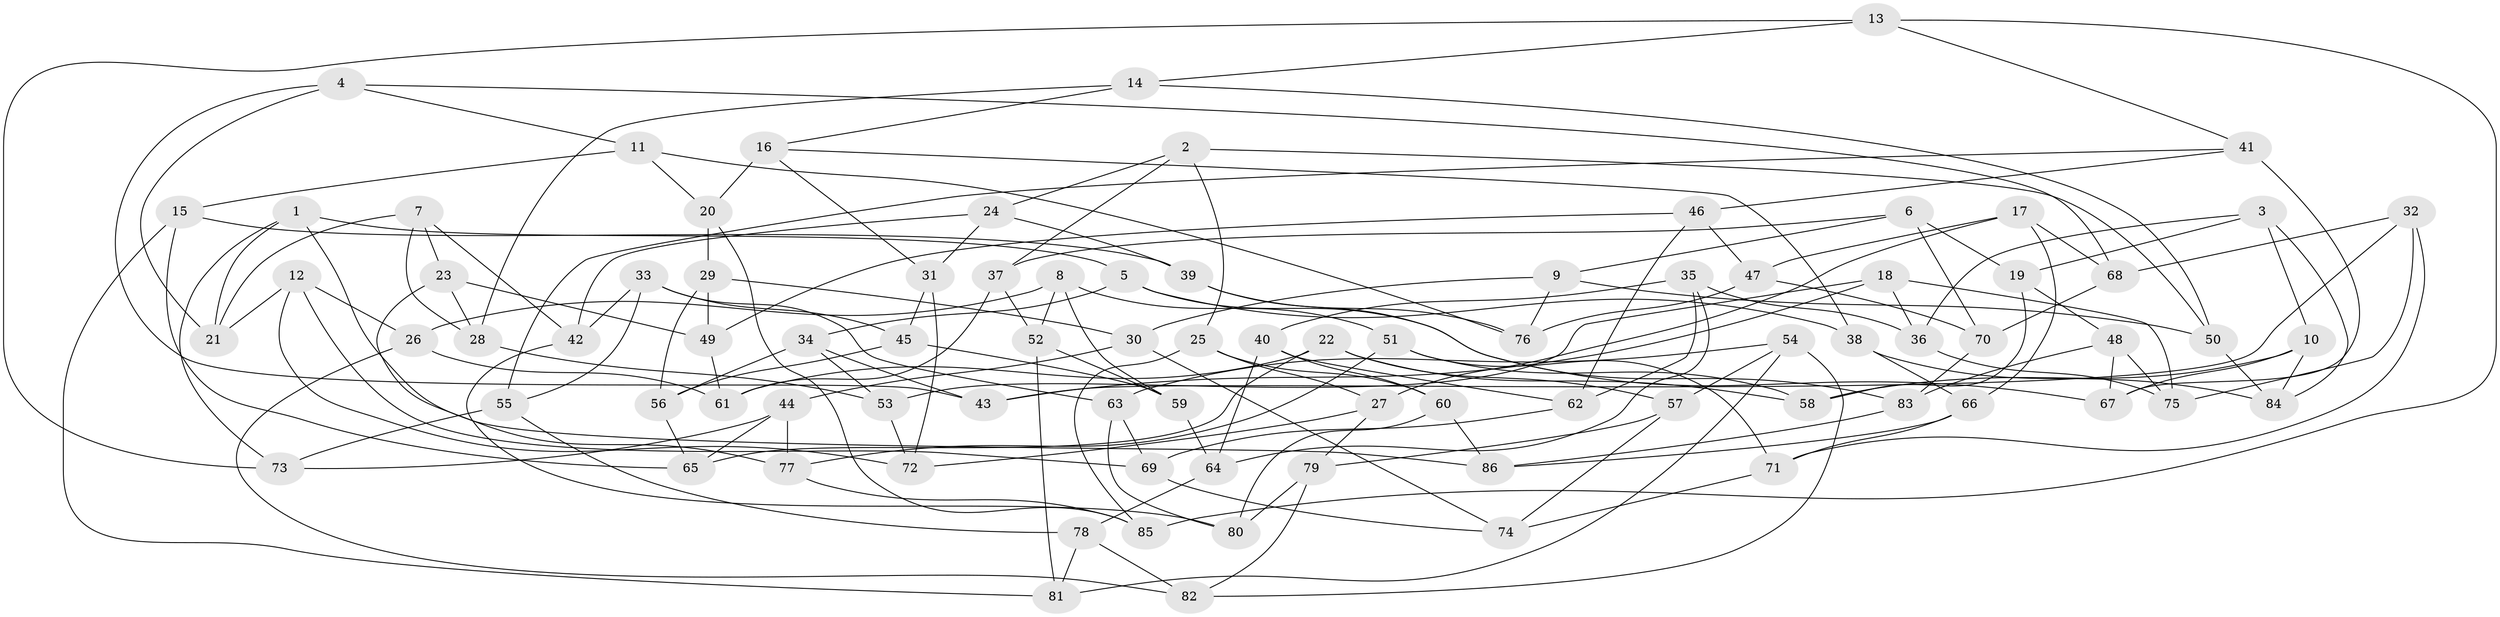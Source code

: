 // coarse degree distribution, {4: 0.8387096774193549, 9: 0.03225806451612903, 7: 0.016129032258064516, 8: 0.016129032258064516, 3: 0.04838709677419355, 11: 0.03225806451612903, 10: 0.016129032258064516}
// Generated by graph-tools (version 1.1) at 2025/53/03/04/25 22:53:46]
// undirected, 86 vertices, 172 edges
graph export_dot {
  node [color=gray90,style=filled];
  1;
  2;
  3;
  4;
  5;
  6;
  7;
  8;
  9;
  10;
  11;
  12;
  13;
  14;
  15;
  16;
  17;
  18;
  19;
  20;
  21;
  22;
  23;
  24;
  25;
  26;
  27;
  28;
  29;
  30;
  31;
  32;
  33;
  34;
  35;
  36;
  37;
  38;
  39;
  40;
  41;
  42;
  43;
  44;
  45;
  46;
  47;
  48;
  49;
  50;
  51;
  52;
  53;
  54;
  55;
  56;
  57;
  58;
  59;
  60;
  61;
  62;
  63;
  64;
  65;
  66;
  67;
  68;
  69;
  70;
  71;
  72;
  73;
  74;
  75;
  76;
  77;
  78;
  79;
  80;
  81;
  82;
  83;
  84;
  85;
  86;
  1 -- 21;
  1 -- 73;
  1 -- 5;
  1 -- 86;
  2 -- 50;
  2 -- 37;
  2 -- 25;
  2 -- 24;
  3 -- 10;
  3 -- 84;
  3 -- 19;
  3 -- 36;
  4 -- 68;
  4 -- 11;
  4 -- 21;
  4 -- 43;
  5 -- 67;
  5 -- 38;
  5 -- 34;
  6 -- 9;
  6 -- 70;
  6 -- 19;
  6 -- 37;
  7 -- 23;
  7 -- 42;
  7 -- 28;
  7 -- 21;
  8 -- 26;
  8 -- 59;
  8 -- 51;
  8 -- 52;
  9 -- 30;
  9 -- 50;
  9 -- 76;
  10 -- 67;
  10 -- 84;
  10 -- 58;
  11 -- 76;
  11 -- 20;
  11 -- 15;
  12 -- 21;
  12 -- 69;
  12 -- 72;
  12 -- 26;
  13 -- 14;
  13 -- 73;
  13 -- 85;
  13 -- 41;
  14 -- 16;
  14 -- 28;
  14 -- 50;
  15 -- 65;
  15 -- 39;
  15 -- 81;
  16 -- 31;
  16 -- 38;
  16 -- 20;
  17 -- 47;
  17 -- 66;
  17 -- 27;
  17 -- 68;
  18 -- 43;
  18 -- 36;
  18 -- 53;
  18 -- 75;
  19 -- 48;
  19 -- 58;
  20 -- 29;
  20 -- 85;
  22 -- 65;
  22 -- 58;
  22 -- 57;
  22 -- 61;
  23 -- 77;
  23 -- 28;
  23 -- 49;
  24 -- 31;
  24 -- 39;
  24 -- 42;
  25 -- 85;
  25 -- 27;
  25 -- 60;
  26 -- 82;
  26 -- 61;
  27 -- 79;
  27 -- 72;
  28 -- 53;
  29 -- 56;
  29 -- 49;
  29 -- 30;
  30 -- 74;
  30 -- 44;
  31 -- 72;
  31 -- 45;
  32 -- 71;
  32 -- 75;
  32 -- 68;
  32 -- 43;
  33 -- 45;
  33 -- 55;
  33 -- 42;
  33 -- 63;
  34 -- 56;
  34 -- 43;
  34 -- 53;
  35 -- 64;
  35 -- 36;
  35 -- 40;
  35 -- 62;
  36 -- 75;
  37 -- 52;
  37 -- 61;
  38 -- 84;
  38 -- 66;
  39 -- 76;
  39 -- 83;
  40 -- 60;
  40 -- 62;
  40 -- 64;
  41 -- 46;
  41 -- 55;
  41 -- 67;
  42 -- 80;
  44 -- 77;
  44 -- 73;
  44 -- 65;
  45 -- 59;
  45 -- 56;
  46 -- 47;
  46 -- 49;
  46 -- 62;
  47 -- 76;
  47 -- 70;
  48 -- 75;
  48 -- 83;
  48 -- 67;
  49 -- 61;
  50 -- 84;
  51 -- 77;
  51 -- 58;
  51 -- 71;
  52 -- 59;
  52 -- 81;
  53 -- 72;
  54 -- 81;
  54 -- 63;
  54 -- 57;
  54 -- 82;
  55 -- 78;
  55 -- 73;
  56 -- 65;
  57 -- 79;
  57 -- 74;
  59 -- 64;
  60 -- 86;
  60 -- 80;
  62 -- 69;
  63 -- 80;
  63 -- 69;
  64 -- 78;
  66 -- 71;
  66 -- 86;
  68 -- 70;
  69 -- 74;
  70 -- 83;
  71 -- 74;
  77 -- 85;
  78 -- 81;
  78 -- 82;
  79 -- 82;
  79 -- 80;
  83 -- 86;
}
